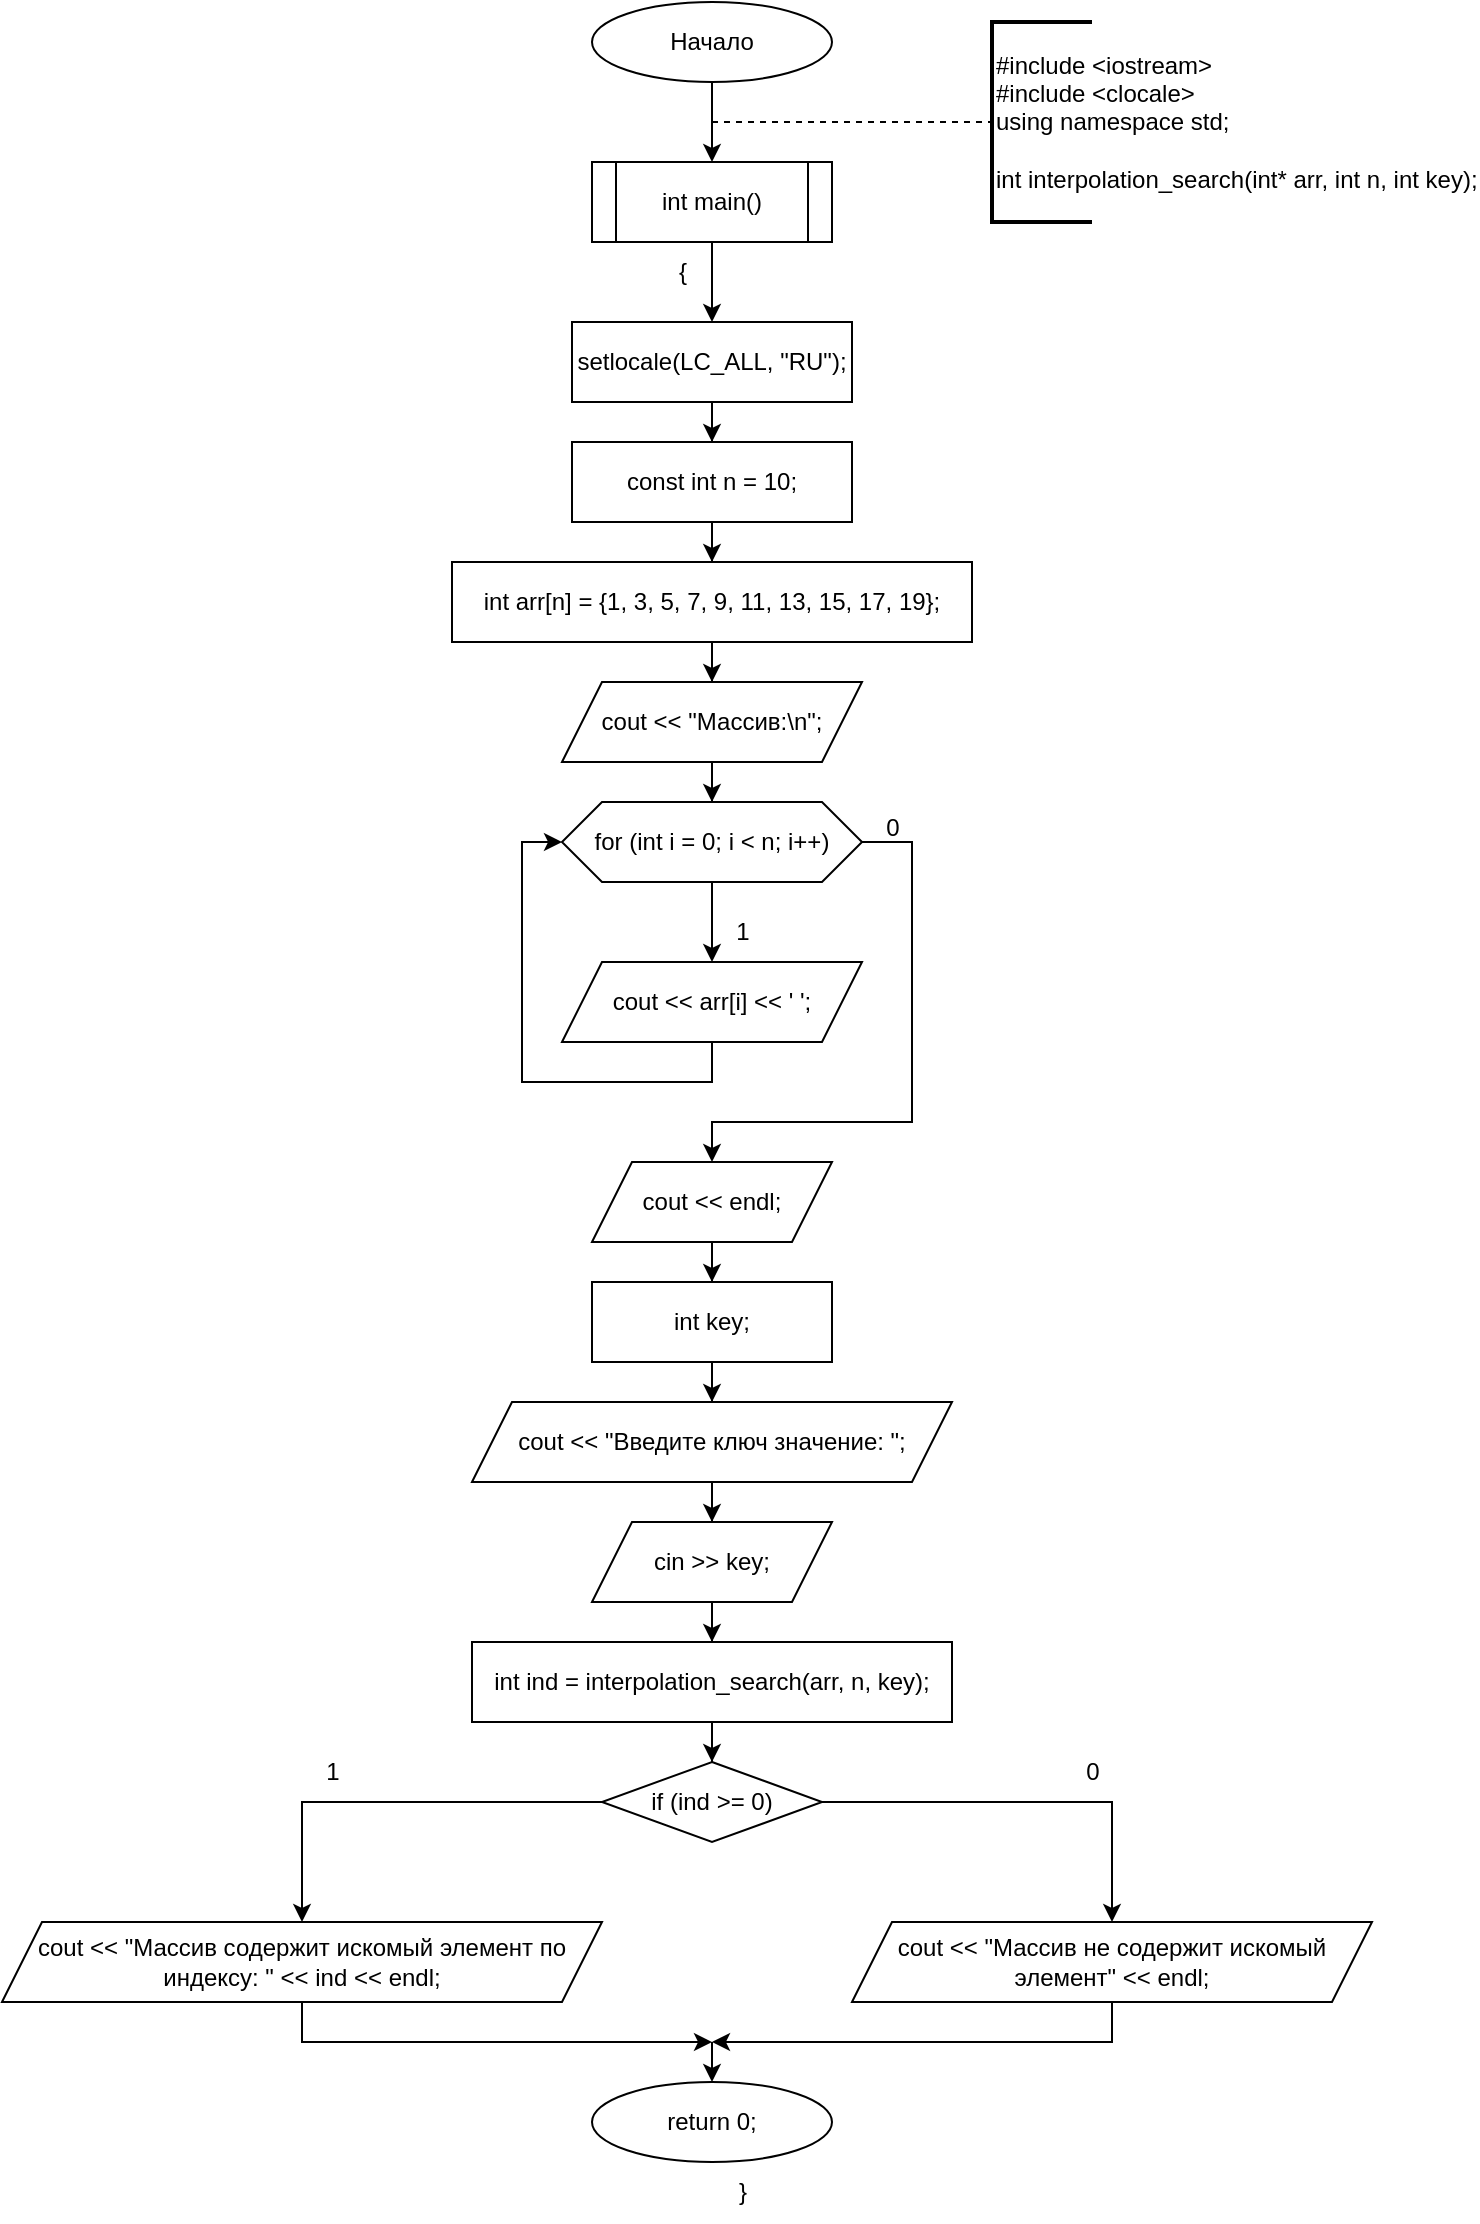 <mxfile version="25.0.2" pages="2">
  <diagram name="main" id="YaaIqZ7R83KY3QQ_icnw">
    <mxGraphModel dx="1290" dy="717" grid="1" gridSize="10" guides="1" tooltips="1" connect="1" arrows="1" fold="1" page="1" pageScale="1" pageWidth="827" pageHeight="1169" math="0" shadow="0">
      <root>
        <mxCell id="0" />
        <mxCell id="1" parent="0" />
        <mxCell id="BIZ6X_1vbxG-3BhxrjRd-1" value="" style="edgeStyle=orthogonalEdgeStyle;rounded=0;orthogonalLoop=1;jettySize=auto;html=1;" edge="1" parent="1" source="BIZ6X_1vbxG-3BhxrjRd-2" target="BIZ6X_1vbxG-3BhxrjRd-4">
          <mxGeometry relative="1" as="geometry" />
        </mxCell>
        <mxCell id="BIZ6X_1vbxG-3BhxrjRd-2" value="Начало" style="ellipse;whiteSpace=wrap;html=1;" vertex="1" parent="1">
          <mxGeometry x="340" y="40" width="120" height="40" as="geometry" />
        </mxCell>
        <mxCell id="BIZ6X_1vbxG-3BhxrjRd-3" value="" style="edgeStyle=orthogonalEdgeStyle;rounded=0;orthogonalLoop=1;jettySize=auto;html=1;" edge="1" parent="1" source="BIZ6X_1vbxG-3BhxrjRd-4" target="BIZ6X_1vbxG-3BhxrjRd-8">
          <mxGeometry relative="1" as="geometry" />
        </mxCell>
        <mxCell id="BIZ6X_1vbxG-3BhxrjRd-4" value="int main()" style="shape=process;whiteSpace=wrap;html=1;backgroundOutline=1;" vertex="1" parent="1">
          <mxGeometry x="340" y="120" width="120" height="40" as="geometry" />
        </mxCell>
        <mxCell id="BIZ6X_1vbxG-3BhxrjRd-5" value="" style="endArrow=none;dashed=1;html=1;rounded=0;" edge="1" parent="1" target="BIZ6X_1vbxG-3BhxrjRd-6">
          <mxGeometry width="50" height="50" relative="1" as="geometry">
            <mxPoint x="400" y="100" as="sourcePoint" />
            <mxPoint x="560" y="100" as="targetPoint" />
          </mxGeometry>
        </mxCell>
        <mxCell id="BIZ6X_1vbxG-3BhxrjRd-6" value="&lt;div&gt;#include &amp;lt;iostream&amp;gt;&lt;/div&gt;&lt;div&gt;#include &amp;lt;clocale&amp;gt;&lt;/div&gt;&lt;div&gt;using namespace std;&lt;/div&gt;&lt;div&gt;&lt;br&gt;&lt;/div&gt;&lt;div&gt;int interpolation_search(int* arr, int n, int key);&lt;/div&gt;" style="strokeWidth=2;html=1;shape=mxgraph.flowchart.annotation_1;align=left;pointerEvents=1;" vertex="1" parent="1">
          <mxGeometry x="540" y="50" width="50" height="100" as="geometry" />
        </mxCell>
        <mxCell id="BIZ6X_1vbxG-3BhxrjRd-7" value="" style="edgeStyle=orthogonalEdgeStyle;rounded=0;orthogonalLoop=1;jettySize=auto;html=1;" edge="1" parent="1" source="BIZ6X_1vbxG-3BhxrjRd-8" target="BIZ6X_1vbxG-3BhxrjRd-11">
          <mxGeometry relative="1" as="geometry" />
        </mxCell>
        <mxCell id="BIZ6X_1vbxG-3BhxrjRd-8" value="setlocale(LC_ALL, &quot;RU&quot;);" style="whiteSpace=wrap;html=1;" vertex="1" parent="1">
          <mxGeometry x="330" y="200" width="140" height="40" as="geometry" />
        </mxCell>
        <mxCell id="BIZ6X_1vbxG-3BhxrjRd-9" value="{" style="text;html=1;align=center;verticalAlign=middle;resizable=0;points=[];autosize=1;strokeColor=none;fillColor=none;" vertex="1" parent="1">
          <mxGeometry x="370" y="160" width="30" height="30" as="geometry" />
        </mxCell>
        <mxCell id="BIZ6X_1vbxG-3BhxrjRd-10" value="" style="edgeStyle=orthogonalEdgeStyle;rounded=0;orthogonalLoop=1;jettySize=auto;html=1;" edge="1" parent="1" source="BIZ6X_1vbxG-3BhxrjRd-11" target="BIZ6X_1vbxG-3BhxrjRd-13">
          <mxGeometry relative="1" as="geometry" />
        </mxCell>
        <mxCell id="BIZ6X_1vbxG-3BhxrjRd-11" value="const int n = 10;" style="whiteSpace=wrap;html=1;" vertex="1" parent="1">
          <mxGeometry x="330" y="260" width="140" height="40" as="geometry" />
        </mxCell>
        <mxCell id="BIZ6X_1vbxG-3BhxrjRd-12" value="" style="edgeStyle=orthogonalEdgeStyle;rounded=0;orthogonalLoop=1;jettySize=auto;html=1;" edge="1" parent="1" source="BIZ6X_1vbxG-3BhxrjRd-13" target="BIZ6X_1vbxG-3BhxrjRd-15">
          <mxGeometry relative="1" as="geometry" />
        </mxCell>
        <mxCell id="BIZ6X_1vbxG-3BhxrjRd-13" value="int arr[n] = {1, 3, 5, 7, 9, 11, 13, 15, 17, 19};" style="whiteSpace=wrap;html=1;" vertex="1" parent="1">
          <mxGeometry x="270" y="320" width="260" height="40" as="geometry" />
        </mxCell>
        <mxCell id="BIZ6X_1vbxG-3BhxrjRd-14" value="" style="edgeStyle=orthogonalEdgeStyle;rounded=0;orthogonalLoop=1;jettySize=auto;html=1;" edge="1" parent="1" source="BIZ6X_1vbxG-3BhxrjRd-15" target="BIZ6X_1vbxG-3BhxrjRd-18">
          <mxGeometry relative="1" as="geometry" />
        </mxCell>
        <mxCell id="BIZ6X_1vbxG-3BhxrjRd-15" value="cout &amp;lt;&amp;lt; &quot;Массив:\n&quot;;" style="shape=parallelogram;perimeter=parallelogramPerimeter;whiteSpace=wrap;html=1;fixedSize=1;" vertex="1" parent="1">
          <mxGeometry x="325" y="380" width="150" height="40" as="geometry" />
        </mxCell>
        <mxCell id="BIZ6X_1vbxG-3BhxrjRd-16" value="" style="edgeStyle=orthogonalEdgeStyle;rounded=0;orthogonalLoop=1;jettySize=auto;html=1;" edge="1" parent="1" source="BIZ6X_1vbxG-3BhxrjRd-18" target="BIZ6X_1vbxG-3BhxrjRd-20">
          <mxGeometry relative="1" as="geometry" />
        </mxCell>
        <mxCell id="BIZ6X_1vbxG-3BhxrjRd-17" style="edgeStyle=orthogonalEdgeStyle;rounded=0;orthogonalLoop=1;jettySize=auto;html=1;entryX=0.5;entryY=0;entryDx=0;entryDy=0;" edge="1" parent="1" source="BIZ6X_1vbxG-3BhxrjRd-18" target="BIZ6X_1vbxG-3BhxrjRd-24">
          <mxGeometry relative="1" as="geometry">
            <mxPoint x="400" y="620" as="targetPoint" />
            <Array as="points">
              <mxPoint x="500" y="460" />
              <mxPoint x="500" y="600" />
              <mxPoint x="400" y="600" />
            </Array>
          </mxGeometry>
        </mxCell>
        <mxCell id="BIZ6X_1vbxG-3BhxrjRd-18" value="for (int i = 0; i &amp;lt; n; i++)" style="shape=hexagon;perimeter=hexagonPerimeter2;whiteSpace=wrap;html=1;fixedSize=1;" vertex="1" parent="1">
          <mxGeometry x="325" y="440" width="150" height="40" as="geometry" />
        </mxCell>
        <mxCell id="BIZ6X_1vbxG-3BhxrjRd-19" style="edgeStyle=orthogonalEdgeStyle;rounded=0;orthogonalLoop=1;jettySize=auto;html=1;entryX=0;entryY=0.5;entryDx=0;entryDy=0;" edge="1" parent="1" source="BIZ6X_1vbxG-3BhxrjRd-20" target="BIZ6X_1vbxG-3BhxrjRd-18">
          <mxGeometry relative="1" as="geometry">
            <Array as="points">
              <mxPoint x="400" y="580" />
              <mxPoint x="305" y="580" />
              <mxPoint x="305" y="460" />
            </Array>
          </mxGeometry>
        </mxCell>
        <mxCell id="BIZ6X_1vbxG-3BhxrjRd-20" value="cout &amp;lt;&amp;lt; arr[i] &amp;lt;&amp;lt; &#39; &#39;;" style="shape=parallelogram;perimeter=parallelogramPerimeter;whiteSpace=wrap;html=1;fixedSize=1;" vertex="1" parent="1">
          <mxGeometry x="325" y="520" width="150" height="40" as="geometry" />
        </mxCell>
        <mxCell id="BIZ6X_1vbxG-3BhxrjRd-21" value="1" style="text;html=1;align=center;verticalAlign=middle;resizable=0;points=[];autosize=1;strokeColor=none;fillColor=none;" vertex="1" parent="1">
          <mxGeometry x="400" y="490" width="30" height="30" as="geometry" />
        </mxCell>
        <mxCell id="BIZ6X_1vbxG-3BhxrjRd-22" value="0" style="text;html=1;align=center;verticalAlign=middle;resizable=0;points=[];autosize=1;strokeColor=none;fillColor=none;" vertex="1" parent="1">
          <mxGeometry x="475" y="438" width="30" height="30" as="geometry" />
        </mxCell>
        <mxCell id="BIZ6X_1vbxG-3BhxrjRd-23" value="" style="edgeStyle=orthogonalEdgeStyle;rounded=0;orthogonalLoop=1;jettySize=auto;html=1;" edge="1" parent="1" source="BIZ6X_1vbxG-3BhxrjRd-24" target="BIZ6X_1vbxG-3BhxrjRd-26">
          <mxGeometry relative="1" as="geometry" />
        </mxCell>
        <mxCell id="BIZ6X_1vbxG-3BhxrjRd-24" value="cout &amp;lt;&amp;lt; endl;" style="shape=parallelogram;perimeter=parallelogramPerimeter;whiteSpace=wrap;html=1;fixedSize=1;" vertex="1" parent="1">
          <mxGeometry x="340" y="620" width="120" height="40" as="geometry" />
        </mxCell>
        <mxCell id="BIZ6X_1vbxG-3BhxrjRd-25" value="" style="edgeStyle=orthogonalEdgeStyle;rounded=0;orthogonalLoop=1;jettySize=auto;html=1;" edge="1" parent="1" source="BIZ6X_1vbxG-3BhxrjRd-26" target="BIZ6X_1vbxG-3BhxrjRd-28">
          <mxGeometry relative="1" as="geometry" />
        </mxCell>
        <mxCell id="BIZ6X_1vbxG-3BhxrjRd-26" value="int key;" style="whiteSpace=wrap;html=1;" vertex="1" parent="1">
          <mxGeometry x="340" y="680" width="120" height="40" as="geometry" />
        </mxCell>
        <mxCell id="BIZ6X_1vbxG-3BhxrjRd-27" value="" style="edgeStyle=orthogonalEdgeStyle;rounded=0;orthogonalLoop=1;jettySize=auto;html=1;" edge="1" parent="1" source="BIZ6X_1vbxG-3BhxrjRd-28" target="BIZ6X_1vbxG-3BhxrjRd-30">
          <mxGeometry relative="1" as="geometry" />
        </mxCell>
        <mxCell id="BIZ6X_1vbxG-3BhxrjRd-28" value="cout &amp;lt;&amp;lt; &quot;Введите ключ значение: &quot;;" style="shape=parallelogram;perimeter=parallelogramPerimeter;whiteSpace=wrap;html=1;fixedSize=1;" vertex="1" parent="1">
          <mxGeometry x="280" y="740" width="240" height="40" as="geometry" />
        </mxCell>
        <mxCell id="BIZ6X_1vbxG-3BhxrjRd-29" value="" style="edgeStyle=orthogonalEdgeStyle;rounded=0;orthogonalLoop=1;jettySize=auto;html=1;" edge="1" parent="1" source="BIZ6X_1vbxG-3BhxrjRd-30" target="BIZ6X_1vbxG-3BhxrjRd-32">
          <mxGeometry relative="1" as="geometry" />
        </mxCell>
        <mxCell id="BIZ6X_1vbxG-3BhxrjRd-30" value="cin &amp;gt;&amp;gt; key;" style="shape=parallelogram;perimeter=parallelogramPerimeter;whiteSpace=wrap;html=1;fixedSize=1;" vertex="1" parent="1">
          <mxGeometry x="340" y="800" width="120" height="40" as="geometry" />
        </mxCell>
        <mxCell id="BIZ6X_1vbxG-3BhxrjRd-31" value="" style="edgeStyle=orthogonalEdgeStyle;rounded=0;orthogonalLoop=1;jettySize=auto;html=1;" edge="1" parent="1" source="BIZ6X_1vbxG-3BhxrjRd-32" target="BIZ6X_1vbxG-3BhxrjRd-35">
          <mxGeometry relative="1" as="geometry" />
        </mxCell>
        <mxCell id="BIZ6X_1vbxG-3BhxrjRd-32" value="int ind = interpolation_search(arr, n, key);" style="whiteSpace=wrap;html=1;" vertex="1" parent="1">
          <mxGeometry x="280" y="860" width="240" height="40" as="geometry" />
        </mxCell>
        <mxCell id="BIZ6X_1vbxG-3BhxrjRd-33" value="" style="edgeStyle=orthogonalEdgeStyle;rounded=0;orthogonalLoop=1;jettySize=auto;html=1;exitX=0;exitY=0.5;exitDx=0;exitDy=0;" edge="1" parent="1" source="BIZ6X_1vbxG-3BhxrjRd-35" target="BIZ6X_1vbxG-3BhxrjRd-37">
          <mxGeometry relative="1" as="geometry" />
        </mxCell>
        <mxCell id="BIZ6X_1vbxG-3BhxrjRd-34" style="edgeStyle=orthogonalEdgeStyle;rounded=0;orthogonalLoop=1;jettySize=auto;html=1;" edge="1" parent="1" source="BIZ6X_1vbxG-3BhxrjRd-35" target="BIZ6X_1vbxG-3BhxrjRd-40">
          <mxGeometry relative="1" as="geometry">
            <mxPoint x="560" y="1000.0" as="targetPoint" />
          </mxGeometry>
        </mxCell>
        <mxCell id="BIZ6X_1vbxG-3BhxrjRd-35" value="if (ind &amp;gt;= 0)" style="rhombus;whiteSpace=wrap;html=1;" vertex="1" parent="1">
          <mxGeometry x="345" y="920" width="110" height="40" as="geometry" />
        </mxCell>
        <mxCell id="BIZ6X_1vbxG-3BhxrjRd-36" style="edgeStyle=orthogonalEdgeStyle;rounded=0;orthogonalLoop=1;jettySize=auto;html=1;exitX=0.5;exitY=1;exitDx=0;exitDy=0;" edge="1" parent="1" source="BIZ6X_1vbxG-3BhxrjRd-37">
          <mxGeometry relative="1" as="geometry">
            <mxPoint x="400" y="1060.0" as="targetPoint" />
            <Array as="points">
              <mxPoint x="195" y="1060" />
            </Array>
          </mxGeometry>
        </mxCell>
        <mxCell id="BIZ6X_1vbxG-3BhxrjRd-37" value="cout &amp;lt;&amp;lt; &quot;Массив содержит искомый элемент по индексу: &quot; &amp;lt;&amp;lt; ind &amp;lt;&amp;lt; endl;" style="shape=parallelogram;perimeter=parallelogramPerimeter;whiteSpace=wrap;html=1;fixedSize=1;" vertex="1" parent="1">
          <mxGeometry x="45" y="1000" width="300" height="40" as="geometry" />
        </mxCell>
        <mxCell id="BIZ6X_1vbxG-3BhxrjRd-38" value="1" style="text;html=1;align=center;verticalAlign=middle;resizable=0;points=[];autosize=1;strokeColor=none;fillColor=none;" vertex="1" parent="1">
          <mxGeometry x="195" y="910" width="30" height="30" as="geometry" />
        </mxCell>
        <mxCell id="BIZ6X_1vbxG-3BhxrjRd-39" style="edgeStyle=orthogonalEdgeStyle;rounded=0;orthogonalLoop=1;jettySize=auto;html=1;exitX=0.5;exitY=1;exitDx=0;exitDy=0;" edge="1" parent="1" source="BIZ6X_1vbxG-3BhxrjRd-40">
          <mxGeometry relative="1" as="geometry">
            <mxPoint x="400" y="1060.0" as="targetPoint" />
            <Array as="points">
              <mxPoint x="600" y="1060" />
            </Array>
          </mxGeometry>
        </mxCell>
        <mxCell id="BIZ6X_1vbxG-3BhxrjRd-40" value="cout &amp;lt;&amp;lt; &quot;Массив не содержит искомый элемент&quot; &amp;lt;&amp;lt; endl;" style="shape=parallelogram;perimeter=parallelogramPerimeter;whiteSpace=wrap;html=1;fixedSize=1;" vertex="1" parent="1">
          <mxGeometry x="470" y="1000" width="260" height="40" as="geometry" />
        </mxCell>
        <mxCell id="BIZ6X_1vbxG-3BhxrjRd-41" value="0" style="text;html=1;align=center;verticalAlign=middle;resizable=0;points=[];autosize=1;strokeColor=none;fillColor=none;" vertex="1" parent="1">
          <mxGeometry x="575" y="910" width="30" height="30" as="geometry" />
        </mxCell>
        <mxCell id="BIZ6X_1vbxG-3BhxrjRd-42" value="" style="endArrow=classic;html=1;rounded=0;entryX=0.5;entryY=0;entryDx=0;entryDy=0;" edge="1" parent="1" target="BIZ6X_1vbxG-3BhxrjRd-43">
          <mxGeometry width="50" height="50" relative="1" as="geometry">
            <mxPoint x="400" y="1060" as="sourcePoint" />
            <mxPoint x="400" y="1080" as="targetPoint" />
          </mxGeometry>
        </mxCell>
        <mxCell id="BIZ6X_1vbxG-3BhxrjRd-43" value="return 0;" style="ellipse;whiteSpace=wrap;html=1;" vertex="1" parent="1">
          <mxGeometry x="340" y="1080" width="120" height="40" as="geometry" />
        </mxCell>
        <mxCell id="BIZ6X_1vbxG-3BhxrjRd-44" value="}" style="text;html=1;align=center;verticalAlign=middle;resizable=0;points=[];autosize=1;strokeColor=none;fillColor=none;" vertex="1" parent="1">
          <mxGeometry x="400" y="1120" width="30" height="30" as="geometry" />
        </mxCell>
      </root>
    </mxGraphModel>
  </diagram>
  <diagram id="8TQpPAmM1gH7qfJfGlv6" name="interpolation_search">
    <mxGraphModel dx="1613" dy="896" grid="1" gridSize="10" guides="1" tooltips="1" connect="1" arrows="1" fold="1" page="1" pageScale="1" pageWidth="827" pageHeight="1169" math="0" shadow="0">
      <root>
        <mxCell id="0" />
        <mxCell id="1" parent="0" />
        <mxCell id="TIh0WpIsQdBTz5BLv8hC-3" style="edgeStyle=orthogonalEdgeStyle;rounded=0;orthogonalLoop=1;jettySize=auto;html=1;entryX=0.5;entryY=0;entryDx=0;entryDy=0;" edge="1" parent="1" source="TIh0WpIsQdBTz5BLv8hC-1" target="TIh0WpIsQdBTz5BLv8hC-2">
          <mxGeometry relative="1" as="geometry" />
        </mxCell>
        <mxCell id="TIh0WpIsQdBTz5BLv8hC-1" value="int interpolation_search(int* arr, int n, int key)" style="shape=process;whiteSpace=wrap;html=1;backgroundOutline=1;size=0.036;" vertex="1" parent="1">
          <mxGeometry x="290" y="40" width="280" height="40" as="geometry" />
        </mxCell>
        <mxCell id="TIh0WpIsQdBTz5BLv8hC-7" style="edgeStyle=orthogonalEdgeStyle;rounded=0;orthogonalLoop=1;jettySize=auto;html=1;entryX=0.5;entryY=0;entryDx=0;entryDy=0;" edge="1" parent="1" source="TIh0WpIsQdBTz5BLv8hC-2" target="TIh0WpIsQdBTz5BLv8hC-6">
          <mxGeometry relative="1" as="geometry" />
        </mxCell>
        <mxCell id="TIh0WpIsQdBTz5BLv8hC-2" value="int left = 0, right = n - 1;" style="whiteSpace=wrap;html=1;" vertex="1" parent="1">
          <mxGeometry x="360" y="120" width="140" height="40" as="geometry" />
        </mxCell>
        <mxCell id="TIh0WpIsQdBTz5BLv8hC-4" value="{" style="text;html=1;align=center;verticalAlign=middle;resizable=0;points=[];autosize=1;strokeColor=none;fillColor=none;" vertex="1" parent="1">
          <mxGeometry x="400" y="80" width="30" height="30" as="geometry" />
        </mxCell>
        <mxCell id="TIh0WpIsQdBTz5BLv8hC-9" value="" style="edgeStyle=orthogonalEdgeStyle;rounded=0;orthogonalLoop=1;jettySize=auto;html=1;" edge="1" parent="1" source="TIh0WpIsQdBTz5BLv8hC-6" target="TIh0WpIsQdBTz5BLv8hC-8">
          <mxGeometry relative="1" as="geometry" />
        </mxCell>
        <mxCell id="4HOjMGnUTDkBFU3YhXeS-35" style="edgeStyle=orthogonalEdgeStyle;rounded=0;orthogonalLoop=1;jettySize=auto;html=1;entryX=0.5;entryY=0;entryDx=0;entryDy=0;" edge="1" parent="1" source="TIh0WpIsQdBTz5BLv8hC-6" target="4HOjMGnUTDkBFU3YhXeS-36">
          <mxGeometry relative="1" as="geometry">
            <mxPoint x="670" y="280" as="targetPoint" />
          </mxGeometry>
        </mxCell>
        <mxCell id="TIh0WpIsQdBTz5BLv8hC-6" value="while (left &amp;lt;= right)" style="rhombus;whiteSpace=wrap;html=1;" vertex="1" parent="1">
          <mxGeometry x="350" y="200" width="160" height="40" as="geometry" />
        </mxCell>
        <mxCell id="TIh0WpIsQdBTz5BLv8hC-13" value="" style="edgeStyle=orthogonalEdgeStyle;rounded=0;orthogonalLoop=1;jettySize=auto;html=1;exitX=0;exitY=0.5;exitDx=0;exitDy=0;" edge="1" parent="1" source="TIh0WpIsQdBTz5BLv8hC-8" target="TIh0WpIsQdBTz5BLv8hC-12">
          <mxGeometry relative="1" as="geometry" />
        </mxCell>
        <mxCell id="4HOjMGnUTDkBFU3YhXeS-10" style="edgeStyle=orthogonalEdgeStyle;rounded=0;orthogonalLoop=1;jettySize=auto;html=1;" edge="1" parent="1" source="TIh0WpIsQdBTz5BLv8hC-8">
          <mxGeometry relative="1" as="geometry">
            <mxPoint x="430" y="480.0" as="targetPoint" />
            <Array as="points">
              <mxPoint x="550" y="300" />
              <mxPoint x="550" y="480" />
            </Array>
          </mxGeometry>
        </mxCell>
        <mxCell id="TIh0WpIsQdBTz5BLv8hC-8" value="if (left == right)" style="rhombus;whiteSpace=wrap;html=1;" vertex="1" parent="1">
          <mxGeometry x="350" y="280" width="160" height="40" as="geometry" />
        </mxCell>
        <mxCell id="TIh0WpIsQdBTz5BLv8hC-10" value="{" style="text;html=1;align=center;verticalAlign=middle;resizable=0;points=[];autosize=1;strokeColor=none;fillColor=none;" vertex="1" parent="1">
          <mxGeometry x="400" y="240" width="30" height="30" as="geometry" />
        </mxCell>
        <mxCell id="TIh0WpIsQdBTz5BLv8hC-11" value="1" style="text;html=1;align=center;verticalAlign=middle;resizable=0;points=[];autosize=1;strokeColor=none;fillColor=none;" vertex="1" parent="1">
          <mxGeometry x="430" y="250" width="30" height="30" as="geometry" />
        </mxCell>
        <mxCell id="4HOjMGnUTDkBFU3YhXeS-3" style="edgeStyle=orthogonalEdgeStyle;rounded=0;orthogonalLoop=1;jettySize=auto;html=1;entryX=0.5;entryY=0;entryDx=0;entryDy=0;" edge="1" parent="1" source="TIh0WpIsQdBTz5BLv8hC-12" target="4HOjMGnUTDkBFU3YhXeS-1">
          <mxGeometry relative="1" as="geometry">
            <mxPoint x="110" y="400.0" as="targetPoint" />
            <Array as="points">
              <mxPoint x="110" y="380" />
            </Array>
          </mxGeometry>
        </mxCell>
        <mxCell id="4HOjMGnUTDkBFU3YhXeS-6" style="edgeStyle=orthogonalEdgeStyle;rounded=0;orthogonalLoop=1;jettySize=auto;html=1;entryX=0.5;entryY=0;entryDx=0;entryDy=0;" edge="1" parent="1" source="TIh0WpIsQdBTz5BLv8hC-12" target="4HOjMGnUTDkBFU3YhXeS-5">
          <mxGeometry relative="1" as="geometry">
            <Array as="points">
              <mxPoint x="350" y="380" />
            </Array>
          </mxGeometry>
        </mxCell>
        <mxCell id="TIh0WpIsQdBTz5BLv8hC-12" value="if (arr[left] == key)" style="rhombus;whiteSpace=wrap;html=1;" vertex="1" parent="1">
          <mxGeometry x="150" y="360" width="160" height="40" as="geometry" />
        </mxCell>
        <mxCell id="4HOjMGnUTDkBFU3YhXeS-8" style="edgeStyle=orthogonalEdgeStyle;rounded=0;orthogonalLoop=1;jettySize=auto;html=1;exitX=0.5;exitY=1;exitDx=0;exitDy=0;" edge="1" parent="1" source="4HOjMGnUTDkBFU3YhXeS-1">
          <mxGeometry relative="1" as="geometry">
            <mxPoint x="230" y="460.0" as="targetPoint" />
            <Array as="points">
              <mxPoint x="110" y="460" />
            </Array>
          </mxGeometry>
        </mxCell>
        <mxCell id="4HOjMGnUTDkBFU3YhXeS-1" value="return left;" style="ellipse;whiteSpace=wrap;html=1;" vertex="1" parent="1">
          <mxGeometry x="50" y="400" width="120" height="40" as="geometry" />
        </mxCell>
        <mxCell id="4HOjMGnUTDkBFU3YhXeS-2" value="1" style="text;html=1;align=center;verticalAlign=middle;resizable=0;points=[];autosize=1;strokeColor=none;fillColor=none;" vertex="1" parent="1">
          <mxGeometry x="240" y="270" width="30" height="30" as="geometry" />
        </mxCell>
        <mxCell id="4HOjMGnUTDkBFU3YhXeS-4" value="1" style="text;html=1;align=center;verticalAlign=middle;resizable=0;points=[];autosize=1;strokeColor=none;fillColor=none;" vertex="1" parent="1">
          <mxGeometry x="110" y="350" width="30" height="30" as="geometry" />
        </mxCell>
        <mxCell id="4HOjMGnUTDkBFU3YhXeS-9" style="edgeStyle=orthogonalEdgeStyle;rounded=0;orthogonalLoop=1;jettySize=auto;html=1;" edge="1" parent="1" source="4HOjMGnUTDkBFU3YhXeS-5">
          <mxGeometry relative="1" as="geometry">
            <mxPoint x="230" y="460.0" as="targetPoint" />
            <Array as="points">
              <mxPoint x="350" y="460" />
            </Array>
          </mxGeometry>
        </mxCell>
        <mxCell id="4HOjMGnUTDkBFU3YhXeS-5" value="return -1;" style="ellipse;whiteSpace=wrap;html=1;" vertex="1" parent="1">
          <mxGeometry x="290" y="400" width="120" height="40" as="geometry" />
        </mxCell>
        <mxCell id="4HOjMGnUTDkBFU3YhXeS-7" value="0" style="text;html=1;align=center;verticalAlign=middle;resizable=0;points=[];autosize=1;strokeColor=none;fillColor=none;" vertex="1" parent="1">
          <mxGeometry x="320" y="350" width="30" height="30" as="geometry" />
        </mxCell>
        <mxCell id="4HOjMGnUTDkBFU3YhXeS-11" value="0" style="text;html=1;align=center;verticalAlign=middle;resizable=0;points=[];autosize=1;strokeColor=none;fillColor=none;" vertex="1" parent="1">
          <mxGeometry x="520" y="270" width="30" height="30" as="geometry" />
        </mxCell>
        <mxCell id="4HOjMGnUTDkBFU3YhXeS-12" value="" style="endArrow=classic;html=1;rounded=0;" edge="1" parent="1">
          <mxGeometry width="50" height="50" relative="1" as="geometry">
            <mxPoint x="230" y="460" as="sourcePoint" />
            <mxPoint x="430" y="480" as="targetPoint" />
            <Array as="points">
              <mxPoint x="230" y="480" />
            </Array>
          </mxGeometry>
        </mxCell>
        <mxCell id="4HOjMGnUTDkBFU3YhXeS-13" value="" style="endArrow=classic;html=1;rounded=0;" edge="1" parent="1" target="4HOjMGnUTDkBFU3YhXeS-14">
          <mxGeometry width="50" height="50" relative="1" as="geometry">
            <mxPoint x="430" y="480" as="sourcePoint" />
            <mxPoint x="430" y="500" as="targetPoint" />
          </mxGeometry>
        </mxCell>
        <mxCell id="4HOjMGnUTDkBFU3YhXeS-33" style="edgeStyle=orthogonalEdgeStyle;rounded=0;orthogonalLoop=1;jettySize=auto;html=1;entryX=0.5;entryY=0;entryDx=0;entryDy=0;" edge="1" parent="1" source="4HOjMGnUTDkBFU3YhXeS-14" target="4HOjMGnUTDkBFU3YhXeS-17">
          <mxGeometry relative="1" as="geometry" />
        </mxCell>
        <mxCell id="4HOjMGnUTDkBFU3YhXeS-14" value="int ind = left + ((key - arr[left]) * (right - left)) / (arr[right] - arr[left]);" style="rounded=0;whiteSpace=wrap;html=1;" vertex="1" parent="1">
          <mxGeometry x="255" y="500" width="350" height="40" as="geometry" />
        </mxCell>
        <mxCell id="4HOjMGnUTDkBFU3YhXeS-15" style="edgeStyle=orthogonalEdgeStyle;rounded=0;orthogonalLoop=1;jettySize=auto;html=1;entryX=0.5;entryY=0;entryDx=0;entryDy=0;" edge="1" parent="1" source="4HOjMGnUTDkBFU3YhXeS-17" target="4HOjMGnUTDkBFU3YhXeS-19">
          <mxGeometry relative="1" as="geometry">
            <mxPoint x="270" y="640.0" as="targetPoint" />
          </mxGeometry>
        </mxCell>
        <mxCell id="4HOjMGnUTDkBFU3YhXeS-16" value="" style="edgeStyle=orthogonalEdgeStyle;rounded=0;orthogonalLoop=1;jettySize=auto;html=1;exitX=1;exitY=0.5;exitDx=0;exitDy=0;" edge="1" parent="1" source="4HOjMGnUTDkBFU3YhXeS-17" target="4HOjMGnUTDkBFU3YhXeS-23">
          <mxGeometry relative="1" as="geometry" />
        </mxCell>
        <mxCell id="4HOjMGnUTDkBFU3YhXeS-17" value="if (arr[mid] == key)" style="rhombus;whiteSpace=wrap;html=1;" vertex="1" parent="1">
          <mxGeometry x="350" y="560" width="160" height="40" as="geometry" />
        </mxCell>
        <mxCell id="4HOjMGnUTDkBFU3YhXeS-18" style="edgeStyle=orthogonalEdgeStyle;rounded=0;orthogonalLoop=1;jettySize=auto;html=1;exitX=0.5;exitY=1;exitDx=0;exitDy=0;" edge="1" parent="1" source="4HOjMGnUTDkBFU3YhXeS-19">
          <mxGeometry relative="1" as="geometry">
            <mxPoint x="430" y="780" as="targetPoint" />
            <Array as="points">
              <mxPoint x="270" y="780" />
              <mxPoint x="430" y="780" />
            </Array>
          </mxGeometry>
        </mxCell>
        <mxCell id="4HOjMGnUTDkBFU3YhXeS-19" value="return mid;" style="ellipse;whiteSpace=wrap;html=1;" vertex="1" parent="1">
          <mxGeometry x="210" y="640" width="120" height="40" as="geometry" />
        </mxCell>
        <mxCell id="4HOjMGnUTDkBFU3YhXeS-20" value="1" style="text;html=1;align=center;verticalAlign=middle;resizable=0;points=[];autosize=1;strokeColor=none;fillColor=none;" vertex="1" parent="1">
          <mxGeometry x="270" y="550" width="30" height="30" as="geometry" />
        </mxCell>
        <mxCell id="4HOjMGnUTDkBFU3YhXeS-21" value="" style="edgeStyle=orthogonalEdgeStyle;rounded=0;orthogonalLoop=1;jettySize=auto;html=1;exitX=0;exitY=0.5;exitDx=0;exitDy=0;" edge="1" parent="1" source="4HOjMGnUTDkBFU3YhXeS-23" target="4HOjMGnUTDkBFU3YhXeS-25">
          <mxGeometry relative="1" as="geometry" />
        </mxCell>
        <mxCell id="4HOjMGnUTDkBFU3YhXeS-22" value="" style="edgeStyle=orthogonalEdgeStyle;rounded=0;orthogonalLoop=1;jettySize=auto;html=1;entryX=0.5;entryY=0;entryDx=0;entryDy=0;exitX=1;exitY=0.5;exitDx=0;exitDy=0;" edge="1" parent="1" source="4HOjMGnUTDkBFU3YhXeS-23" target="4HOjMGnUTDkBFU3YhXeS-29">
          <mxGeometry relative="1" as="geometry" />
        </mxCell>
        <mxCell id="4HOjMGnUTDkBFU3YhXeS-23" value="if (arr[mid] &amp;lt; key)" style="rhombus;whiteSpace=wrap;html=1;" vertex="1" parent="1">
          <mxGeometry x="510" y="640" width="160" height="40" as="geometry" />
        </mxCell>
        <mxCell id="4HOjMGnUTDkBFU3YhXeS-24" style="edgeStyle=orthogonalEdgeStyle;rounded=0;orthogonalLoop=1;jettySize=auto;html=1;exitX=0.5;exitY=1;exitDx=0;exitDy=0;" edge="1" parent="1" source="4HOjMGnUTDkBFU3YhXeS-25">
          <mxGeometry relative="1" as="geometry">
            <mxPoint x="590.0" y="740.0" as="targetPoint" />
            <Array as="points">
              <mxPoint x="450" y="740" />
            </Array>
          </mxGeometry>
        </mxCell>
        <mxCell id="4HOjMGnUTDkBFU3YhXeS-25" value="left = mid + 1;" style="whiteSpace=wrap;html=1;" vertex="1" parent="1">
          <mxGeometry x="390" y="680" width="120" height="40" as="geometry" />
        </mxCell>
        <mxCell id="4HOjMGnUTDkBFU3YhXeS-26" value="1" style="text;html=1;align=center;verticalAlign=middle;resizable=0;points=[];autosize=1;strokeColor=none;fillColor=none;" vertex="1" parent="1">
          <mxGeometry x="450" y="630" width="30" height="30" as="geometry" />
        </mxCell>
        <mxCell id="4HOjMGnUTDkBFU3YhXeS-27" value="0" style="text;html=1;align=center;verticalAlign=middle;resizable=0;points=[];autosize=1;strokeColor=none;fillColor=none;" vertex="1" parent="1">
          <mxGeometry x="560" y="550" width="30" height="30" as="geometry" />
        </mxCell>
        <mxCell id="4HOjMGnUTDkBFU3YhXeS-28" style="edgeStyle=orthogonalEdgeStyle;rounded=0;orthogonalLoop=1;jettySize=auto;html=1;" edge="1" parent="1" source="4HOjMGnUTDkBFU3YhXeS-29">
          <mxGeometry relative="1" as="geometry">
            <mxPoint x="590.0" y="740.0" as="targetPoint" />
            <Array as="points">
              <mxPoint x="730" y="740" />
            </Array>
          </mxGeometry>
        </mxCell>
        <mxCell id="4HOjMGnUTDkBFU3YhXeS-29" value="right = mid - 1;" style="whiteSpace=wrap;html=1;" vertex="1" parent="1">
          <mxGeometry x="670" y="680" width="120" height="40" as="geometry" />
        </mxCell>
        <mxCell id="4HOjMGnUTDkBFU3YhXeS-30" value="0" style="text;html=1;align=center;verticalAlign=middle;resizable=0;points=[];autosize=1;strokeColor=none;fillColor=none;" vertex="1" parent="1">
          <mxGeometry x="700" y="630" width="30" height="30" as="geometry" />
        </mxCell>
        <mxCell id="4HOjMGnUTDkBFU3YhXeS-31" value="" style="endArrow=classic;html=1;rounded=0;" edge="1" parent="1">
          <mxGeometry width="50" height="50" relative="1" as="geometry">
            <mxPoint x="590" y="740" as="sourcePoint" />
            <mxPoint x="430" y="780" as="targetPoint" />
            <Array as="points">
              <mxPoint x="590" y="780" />
            </Array>
          </mxGeometry>
        </mxCell>
        <mxCell id="4HOjMGnUTDkBFU3YhXeS-32" value="}" style="text;html=1;align=center;verticalAlign=middle;resizable=0;points=[];autosize=1;strokeColor=none;fillColor=none;" vertex="1" parent="1">
          <mxGeometry x="430" y="780" width="30" height="30" as="geometry" />
        </mxCell>
        <mxCell id="4HOjMGnUTDkBFU3YhXeS-34" value="" style="endArrow=classic;html=1;rounded=0;" edge="1" parent="1">
          <mxGeometry width="50" height="50" relative="1" as="geometry">
            <mxPoint x="430" y="780" as="sourcePoint" />
            <mxPoint x="430" y="180" as="targetPoint" />
            <Array as="points">
              <mxPoint x="430" y="800" />
              <mxPoint x="30" y="800" />
              <mxPoint x="30" y="500" />
              <mxPoint x="30" y="180" />
            </Array>
          </mxGeometry>
        </mxCell>
        <mxCell id="4HOjMGnUTDkBFU3YhXeS-36" value="return -1;" style="ellipse;whiteSpace=wrap;html=1;" vertex="1" parent="1">
          <mxGeometry x="610" y="280" width="120" height="40" as="geometry" />
        </mxCell>
        <mxCell id="4HOjMGnUTDkBFU3YhXeS-37" value="0" style="text;html=1;align=center;verticalAlign=middle;resizable=0;points=[];autosize=1;strokeColor=none;fillColor=none;" vertex="1" parent="1">
          <mxGeometry x="640" y="190" width="30" height="30" as="geometry" />
        </mxCell>
        <mxCell id="4HOjMGnUTDkBFU3YhXeS-38" value="}" style="text;html=1;align=center;verticalAlign=middle;resizable=0;points=[];autosize=1;strokeColor=none;fillColor=none;" vertex="1" parent="1">
          <mxGeometry x="670" y="320" width="30" height="30" as="geometry" />
        </mxCell>
      </root>
    </mxGraphModel>
  </diagram>
</mxfile>
